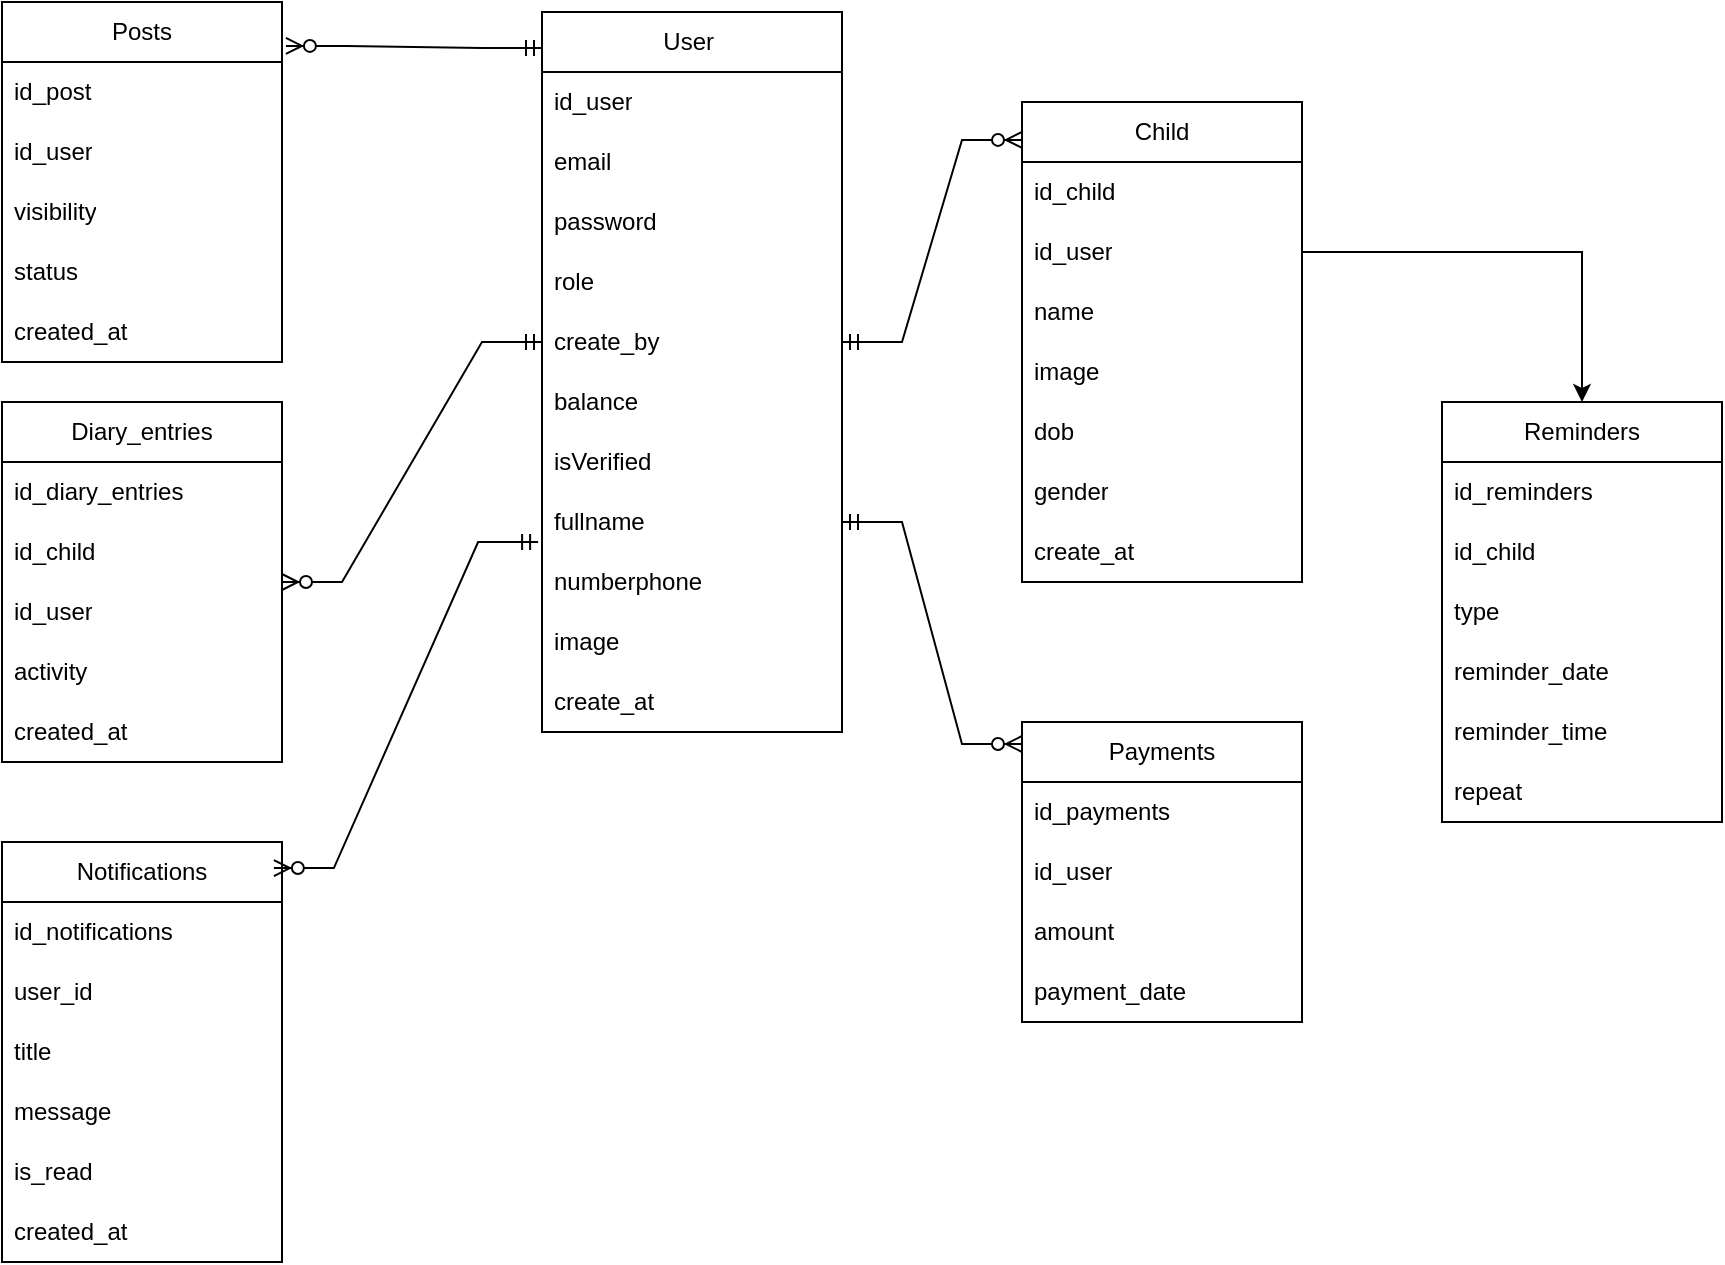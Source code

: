 <mxfile version="27.1.6">
  <diagram name="Trang-1" id="dfRigs13at9_oGxyz8qg">
    <mxGraphModel dx="2253" dy="777" grid="1" gridSize="10" guides="1" tooltips="1" connect="1" arrows="1" fold="1" page="1" pageScale="1" pageWidth="827" pageHeight="1169" math="0" shadow="0">
      <root>
        <mxCell id="0" />
        <mxCell id="1" parent="0" />
        <mxCell id="B8o3VL0zyNEKrHlhs4Ju-1" value="User&amp;nbsp;" style="swimlane;fontStyle=0;childLayout=stackLayout;horizontal=1;startSize=30;horizontalStack=0;resizeParent=1;resizeParentMax=0;resizeLast=0;collapsible=1;marginBottom=0;whiteSpace=wrap;html=1;" parent="1" vertex="1">
          <mxGeometry x="30" y="145" width="150" height="360" as="geometry" />
        </mxCell>
        <mxCell id="B8o3VL0zyNEKrHlhs4Ju-2" value="id_user" style="text;strokeColor=none;fillColor=none;align=left;verticalAlign=middle;spacingLeft=4;spacingRight=4;overflow=hidden;points=[[0,0.5],[1,0.5]];portConstraint=eastwest;rotatable=0;whiteSpace=wrap;html=1;" parent="B8o3VL0zyNEKrHlhs4Ju-1" vertex="1">
          <mxGeometry y="30" width="150" height="30" as="geometry" />
        </mxCell>
        <mxCell id="B8o3VL0zyNEKrHlhs4Ju-3" value="email" style="text;strokeColor=none;fillColor=none;align=left;verticalAlign=middle;spacingLeft=4;spacingRight=4;overflow=hidden;points=[[0,0.5],[1,0.5]];portConstraint=eastwest;rotatable=0;whiteSpace=wrap;html=1;" parent="B8o3VL0zyNEKrHlhs4Ju-1" vertex="1">
          <mxGeometry y="60" width="150" height="30" as="geometry" />
        </mxCell>
        <mxCell id="B8o3VL0zyNEKrHlhs4Ju-4" value="password" style="text;strokeColor=none;fillColor=none;align=left;verticalAlign=middle;spacingLeft=4;spacingRight=4;overflow=hidden;points=[[0,0.5],[1,0.5]];portConstraint=eastwest;rotatable=0;whiteSpace=wrap;html=1;" parent="B8o3VL0zyNEKrHlhs4Ju-1" vertex="1">
          <mxGeometry y="90" width="150" height="30" as="geometry" />
        </mxCell>
        <mxCell id="B8o3VL0zyNEKrHlhs4Ju-16" value="role" style="text;strokeColor=none;fillColor=none;align=left;verticalAlign=middle;spacingLeft=4;spacingRight=4;overflow=hidden;points=[[0,0.5],[1,0.5]];portConstraint=eastwest;rotatable=0;whiteSpace=wrap;html=1;" parent="B8o3VL0zyNEKrHlhs4Ju-1" vertex="1">
          <mxGeometry y="120" width="150" height="30" as="geometry" />
        </mxCell>
        <mxCell id="B8o3VL0zyNEKrHlhs4Ju-18" value="create_by" style="text;strokeColor=none;fillColor=none;align=left;verticalAlign=middle;spacingLeft=4;spacingRight=4;overflow=hidden;points=[[0,0.5],[1,0.5]];portConstraint=eastwest;rotatable=0;whiteSpace=wrap;html=1;" parent="B8o3VL0zyNEKrHlhs4Ju-1" vertex="1">
          <mxGeometry y="150" width="150" height="30" as="geometry" />
        </mxCell>
        <mxCell id="B8o3VL0zyNEKrHlhs4Ju-20" value="balance" style="text;strokeColor=none;fillColor=none;align=left;verticalAlign=middle;spacingLeft=4;spacingRight=4;overflow=hidden;points=[[0,0.5],[1,0.5]];portConstraint=eastwest;rotatable=0;whiteSpace=wrap;html=1;" parent="B8o3VL0zyNEKrHlhs4Ju-1" vertex="1">
          <mxGeometry y="180" width="150" height="30" as="geometry" />
        </mxCell>
        <mxCell id="B8o3VL0zyNEKrHlhs4Ju-19" value="isVerified" style="text;strokeColor=none;fillColor=none;align=left;verticalAlign=middle;spacingLeft=4;spacingRight=4;overflow=hidden;points=[[0,0.5],[1,0.5]];portConstraint=eastwest;rotatable=0;whiteSpace=wrap;html=1;" parent="B8o3VL0zyNEKrHlhs4Ju-1" vertex="1">
          <mxGeometry y="210" width="150" height="30" as="geometry" />
        </mxCell>
        <mxCell id="B8o3VL0zyNEKrHlhs4Ju-22" value="fullname" style="text;strokeColor=none;fillColor=none;align=left;verticalAlign=middle;spacingLeft=4;spacingRight=4;overflow=hidden;points=[[0,0.5],[1,0.5]];portConstraint=eastwest;rotatable=0;whiteSpace=wrap;html=1;" parent="B8o3VL0zyNEKrHlhs4Ju-1" vertex="1">
          <mxGeometry y="240" width="150" height="30" as="geometry" />
        </mxCell>
        <mxCell id="B8o3VL0zyNEKrHlhs4Ju-23" value="numberphone" style="text;strokeColor=none;fillColor=none;align=left;verticalAlign=middle;spacingLeft=4;spacingRight=4;overflow=hidden;points=[[0,0.5],[1,0.5]];portConstraint=eastwest;rotatable=0;whiteSpace=wrap;html=1;" parent="B8o3VL0zyNEKrHlhs4Ju-1" vertex="1">
          <mxGeometry y="270" width="150" height="30" as="geometry" />
        </mxCell>
        <mxCell id="B8o3VL0zyNEKrHlhs4Ju-21" value="image" style="text;strokeColor=none;fillColor=none;align=left;verticalAlign=middle;spacingLeft=4;spacingRight=4;overflow=hidden;points=[[0,0.5],[1,0.5]];portConstraint=eastwest;rotatable=0;whiteSpace=wrap;html=1;" parent="B8o3VL0zyNEKrHlhs4Ju-1" vertex="1">
          <mxGeometry y="300" width="150" height="30" as="geometry" />
        </mxCell>
        <mxCell id="B8o3VL0zyNEKrHlhs4Ju-24" value="create_at" style="text;strokeColor=none;fillColor=none;align=left;verticalAlign=middle;spacingLeft=4;spacingRight=4;overflow=hidden;points=[[0,0.5],[1,0.5]];portConstraint=eastwest;rotatable=0;whiteSpace=wrap;html=1;" parent="B8o3VL0zyNEKrHlhs4Ju-1" vertex="1">
          <mxGeometry y="330" width="150" height="30" as="geometry" />
        </mxCell>
        <mxCell id="B8o3VL0zyNEKrHlhs4Ju-29" value="Child" style="swimlane;fontStyle=0;childLayout=stackLayout;horizontal=1;startSize=30;horizontalStack=0;resizeParent=1;resizeParentMax=0;resizeLast=0;collapsible=1;marginBottom=0;whiteSpace=wrap;html=1;" parent="1" vertex="1">
          <mxGeometry x="270" y="190" width="140" height="240" as="geometry" />
        </mxCell>
        <mxCell id="B8o3VL0zyNEKrHlhs4Ju-30" value="id_child" style="text;strokeColor=none;fillColor=none;align=left;verticalAlign=middle;spacingLeft=4;spacingRight=4;overflow=hidden;points=[[0,0.5],[1,0.5]];portConstraint=eastwest;rotatable=0;whiteSpace=wrap;html=1;" parent="B8o3VL0zyNEKrHlhs4Ju-29" vertex="1">
          <mxGeometry y="30" width="140" height="30" as="geometry" />
        </mxCell>
        <mxCell id="B8o3VL0zyNEKrHlhs4Ju-34" value="id_user" style="text;strokeColor=none;fillColor=none;align=left;verticalAlign=middle;spacingLeft=4;spacingRight=4;overflow=hidden;points=[[0,0.5],[1,0.5]];portConstraint=eastwest;rotatable=0;whiteSpace=wrap;html=1;" parent="B8o3VL0zyNEKrHlhs4Ju-29" vertex="1">
          <mxGeometry y="60" width="140" height="30" as="geometry" />
        </mxCell>
        <mxCell id="B8o3VL0zyNEKrHlhs4Ju-31" value="name" style="text;strokeColor=none;fillColor=none;align=left;verticalAlign=middle;spacingLeft=4;spacingRight=4;overflow=hidden;points=[[0,0.5],[1,0.5]];portConstraint=eastwest;rotatable=0;whiteSpace=wrap;html=1;" parent="B8o3VL0zyNEKrHlhs4Ju-29" vertex="1">
          <mxGeometry y="90" width="140" height="30" as="geometry" />
        </mxCell>
        <mxCell id="B8o3VL0zyNEKrHlhs4Ju-64" value="image" style="text;strokeColor=none;fillColor=none;align=left;verticalAlign=middle;spacingLeft=4;spacingRight=4;overflow=hidden;points=[[0,0.5],[1,0.5]];portConstraint=eastwest;rotatable=0;whiteSpace=wrap;html=1;" parent="B8o3VL0zyNEKrHlhs4Ju-29" vertex="1">
          <mxGeometry y="120" width="140" height="30" as="geometry" />
        </mxCell>
        <mxCell id="B8o3VL0zyNEKrHlhs4Ju-33" value="dob" style="text;strokeColor=none;fillColor=none;align=left;verticalAlign=middle;spacingLeft=4;spacingRight=4;overflow=hidden;points=[[0,0.5],[1,0.5]];portConstraint=eastwest;rotatable=0;whiteSpace=wrap;html=1;" parent="B8o3VL0zyNEKrHlhs4Ju-29" vertex="1">
          <mxGeometry y="150" width="140" height="30" as="geometry" />
        </mxCell>
        <mxCell id="B8o3VL0zyNEKrHlhs4Ju-63" value="gender" style="text;strokeColor=none;fillColor=none;align=left;verticalAlign=middle;spacingLeft=4;spacingRight=4;overflow=hidden;points=[[0,0.5],[1,0.5]];portConstraint=eastwest;rotatable=0;whiteSpace=wrap;html=1;" parent="B8o3VL0zyNEKrHlhs4Ju-29" vertex="1">
          <mxGeometry y="180" width="140" height="30" as="geometry" />
        </mxCell>
        <mxCell id="B8o3VL0zyNEKrHlhs4Ju-35" value="create_at" style="text;strokeColor=none;fillColor=none;align=left;verticalAlign=middle;spacingLeft=4;spacingRight=4;overflow=hidden;points=[[0,0.5],[1,0.5]];portConstraint=eastwest;rotatable=0;whiteSpace=wrap;html=1;" parent="B8o3VL0zyNEKrHlhs4Ju-29" vertex="1">
          <mxGeometry y="210" width="140" height="30" as="geometry" />
        </mxCell>
        <mxCell id="B8o3VL0zyNEKrHlhs4Ju-36" value="Reminders" style="swimlane;fontStyle=0;childLayout=stackLayout;horizontal=1;startSize=30;horizontalStack=0;resizeParent=1;resizeParentMax=0;resizeLast=0;collapsible=1;marginBottom=0;whiteSpace=wrap;html=1;" parent="1" vertex="1">
          <mxGeometry x="480" y="340" width="140" height="210" as="geometry" />
        </mxCell>
        <mxCell id="B8o3VL0zyNEKrHlhs4Ju-40" value="id_reminders" style="text;strokeColor=none;fillColor=none;align=left;verticalAlign=middle;spacingLeft=4;spacingRight=4;overflow=hidden;points=[[0,0.5],[1,0.5]];portConstraint=eastwest;rotatable=0;whiteSpace=wrap;html=1;" parent="B8o3VL0zyNEKrHlhs4Ju-36" vertex="1">
          <mxGeometry y="30" width="140" height="30" as="geometry" />
        </mxCell>
        <mxCell id="B8o3VL0zyNEKrHlhs4Ju-37" value="id_child" style="text;strokeColor=none;fillColor=none;align=left;verticalAlign=middle;spacingLeft=4;spacingRight=4;overflow=hidden;points=[[0,0.5],[1,0.5]];portConstraint=eastwest;rotatable=0;whiteSpace=wrap;html=1;" parent="B8o3VL0zyNEKrHlhs4Ju-36" vertex="1">
          <mxGeometry y="60" width="140" height="30" as="geometry" />
        </mxCell>
        <mxCell id="B8o3VL0zyNEKrHlhs4Ju-38" value="type" style="text;strokeColor=none;fillColor=none;align=left;verticalAlign=middle;spacingLeft=4;spacingRight=4;overflow=hidden;points=[[0,0.5],[1,0.5]];portConstraint=eastwest;rotatable=0;whiteSpace=wrap;html=1;" parent="B8o3VL0zyNEKrHlhs4Ju-36" vertex="1">
          <mxGeometry y="90" width="140" height="30" as="geometry" />
        </mxCell>
        <mxCell id="B8o3VL0zyNEKrHlhs4Ju-42" value="reminder_date" style="text;strokeColor=none;fillColor=none;align=left;verticalAlign=middle;spacingLeft=4;spacingRight=4;overflow=hidden;points=[[0,0.5],[1,0.5]];portConstraint=eastwest;rotatable=0;whiteSpace=wrap;html=1;" parent="B8o3VL0zyNEKrHlhs4Ju-36" vertex="1">
          <mxGeometry y="120" width="140" height="30" as="geometry" />
        </mxCell>
        <mxCell id="B8o3VL0zyNEKrHlhs4Ju-41" value="reminder_time" style="text;strokeColor=none;fillColor=none;align=left;verticalAlign=middle;spacingLeft=4;spacingRight=4;overflow=hidden;points=[[0,0.5],[1,0.5]];portConstraint=eastwest;rotatable=0;whiteSpace=wrap;html=1;" parent="B8o3VL0zyNEKrHlhs4Ju-36" vertex="1">
          <mxGeometry y="150" width="140" height="30" as="geometry" />
        </mxCell>
        <mxCell id="B8o3VL0zyNEKrHlhs4Ju-43" value="repeat" style="text;strokeColor=none;fillColor=none;align=left;verticalAlign=middle;spacingLeft=4;spacingRight=4;overflow=hidden;points=[[0,0.5],[1,0.5]];portConstraint=eastwest;rotatable=0;whiteSpace=wrap;html=1;" parent="B8o3VL0zyNEKrHlhs4Ju-36" vertex="1">
          <mxGeometry y="180" width="140" height="30" as="geometry" />
        </mxCell>
        <mxCell id="B8o3VL0zyNEKrHlhs4Ju-45" value="Diary_entries" style="swimlane;fontStyle=0;childLayout=stackLayout;horizontal=1;startSize=30;horizontalStack=0;resizeParent=1;resizeParentMax=0;resizeLast=0;collapsible=1;marginBottom=0;whiteSpace=wrap;html=1;" parent="1" vertex="1">
          <mxGeometry x="-240" y="340" width="140" height="180" as="geometry">
            <mxRectangle x="280" y="520" width="110" height="30" as="alternateBounds" />
          </mxGeometry>
        </mxCell>
        <mxCell id="B8o3VL0zyNEKrHlhs4Ju-46" value="id_diary_entries" style="text;strokeColor=none;fillColor=none;align=left;verticalAlign=middle;spacingLeft=4;spacingRight=4;overflow=hidden;points=[[0,0.5],[1,0.5]];portConstraint=eastwest;rotatable=0;whiteSpace=wrap;html=1;" parent="B8o3VL0zyNEKrHlhs4Ju-45" vertex="1">
          <mxGeometry y="30" width="140" height="30" as="geometry" />
        </mxCell>
        <mxCell id="B8o3VL0zyNEKrHlhs4Ju-50" value="id_child" style="text;strokeColor=none;fillColor=none;align=left;verticalAlign=middle;spacingLeft=4;spacingRight=4;overflow=hidden;points=[[0,0.5],[1,0.5]];portConstraint=eastwest;rotatable=0;whiteSpace=wrap;html=1;" parent="B8o3VL0zyNEKrHlhs4Ju-45" vertex="1">
          <mxGeometry y="60" width="140" height="30" as="geometry" />
        </mxCell>
        <mxCell id="B8o3VL0zyNEKrHlhs4Ju-51" value="id_user" style="text;strokeColor=none;fillColor=none;align=left;verticalAlign=middle;spacingLeft=4;spacingRight=4;overflow=hidden;points=[[0,0.5],[1,0.5]];portConstraint=eastwest;rotatable=0;whiteSpace=wrap;html=1;" parent="B8o3VL0zyNEKrHlhs4Ju-45" vertex="1">
          <mxGeometry y="90" width="140" height="30" as="geometry" />
        </mxCell>
        <mxCell id="B8o3VL0zyNEKrHlhs4Ju-49" value="activity" style="text;strokeColor=none;fillColor=none;align=left;verticalAlign=middle;spacingLeft=4;spacingRight=4;overflow=hidden;points=[[0,0.5],[1,0.5]];portConstraint=eastwest;rotatable=0;whiteSpace=wrap;html=1;" parent="B8o3VL0zyNEKrHlhs4Ju-45" vertex="1">
          <mxGeometry y="120" width="140" height="30" as="geometry" />
        </mxCell>
        <mxCell id="B8o3VL0zyNEKrHlhs4Ju-52" value="created_at" style="text;strokeColor=none;fillColor=none;align=left;verticalAlign=middle;spacingLeft=4;spacingRight=4;overflow=hidden;points=[[0,0.5],[1,0.5]];portConstraint=eastwest;rotatable=0;whiteSpace=wrap;html=1;" parent="B8o3VL0zyNEKrHlhs4Ju-45" vertex="1">
          <mxGeometry y="150" width="140" height="30" as="geometry" />
        </mxCell>
        <mxCell id="B8o3VL0zyNEKrHlhs4Ju-53" value="Posts" style="swimlane;fontStyle=0;childLayout=stackLayout;horizontal=1;startSize=30;horizontalStack=0;resizeParent=1;resizeParentMax=0;resizeLast=0;collapsible=1;marginBottom=0;whiteSpace=wrap;html=1;" parent="1" vertex="1">
          <mxGeometry x="-240" y="140" width="140" height="180" as="geometry" />
        </mxCell>
        <mxCell id="B8o3VL0zyNEKrHlhs4Ju-54" value="id_post" style="text;strokeColor=none;fillColor=none;align=left;verticalAlign=middle;spacingLeft=4;spacingRight=4;overflow=hidden;points=[[0,0.5],[1,0.5]];portConstraint=eastwest;rotatable=0;whiteSpace=wrap;html=1;" parent="B8o3VL0zyNEKrHlhs4Ju-53" vertex="1">
          <mxGeometry y="30" width="140" height="30" as="geometry" />
        </mxCell>
        <mxCell id="B8o3VL0zyNEKrHlhs4Ju-55" value="id_user" style="text;strokeColor=none;fillColor=none;align=left;verticalAlign=middle;spacingLeft=4;spacingRight=4;overflow=hidden;points=[[0,0.5],[1,0.5]];portConstraint=eastwest;rotatable=0;whiteSpace=wrap;html=1;" parent="B8o3VL0zyNEKrHlhs4Ju-53" vertex="1">
          <mxGeometry y="60" width="140" height="30" as="geometry" />
        </mxCell>
        <mxCell id="B8o3VL0zyNEKrHlhs4Ju-56" value="visibility" style="text;strokeColor=none;fillColor=none;align=left;verticalAlign=middle;spacingLeft=4;spacingRight=4;overflow=hidden;points=[[0,0.5],[1,0.5]];portConstraint=eastwest;rotatable=0;whiteSpace=wrap;html=1;" parent="B8o3VL0zyNEKrHlhs4Ju-53" vertex="1">
          <mxGeometry y="90" width="140" height="30" as="geometry" />
        </mxCell>
        <mxCell id="B8o3VL0zyNEKrHlhs4Ju-59" value="status" style="text;strokeColor=none;fillColor=none;align=left;verticalAlign=middle;spacingLeft=4;spacingRight=4;overflow=hidden;points=[[0,0.5],[1,0.5]];portConstraint=eastwest;rotatable=0;whiteSpace=wrap;html=1;" parent="B8o3VL0zyNEKrHlhs4Ju-53" vertex="1">
          <mxGeometry y="120" width="140" height="30" as="geometry" />
        </mxCell>
        <mxCell id="B8o3VL0zyNEKrHlhs4Ju-58" value="created_at" style="text;strokeColor=none;fillColor=none;align=left;verticalAlign=middle;spacingLeft=4;spacingRight=4;overflow=hidden;points=[[0,0.5],[1,0.5]];portConstraint=eastwest;rotatable=0;whiteSpace=wrap;html=1;" parent="B8o3VL0zyNEKrHlhs4Ju-53" vertex="1">
          <mxGeometry y="150" width="140" height="30" as="geometry" />
        </mxCell>
        <mxCell id="B8o3VL0zyNEKrHlhs4Ju-66" value="Payments" style="swimlane;fontStyle=0;childLayout=stackLayout;horizontal=1;startSize=30;horizontalStack=0;resizeParent=1;resizeParentMax=0;resizeLast=0;collapsible=1;marginBottom=0;whiteSpace=wrap;html=1;" parent="1" vertex="1">
          <mxGeometry x="270" y="500" width="140" height="150" as="geometry" />
        </mxCell>
        <mxCell id="B8o3VL0zyNEKrHlhs4Ju-67" value="id_payments" style="text;strokeColor=none;fillColor=none;align=left;verticalAlign=middle;spacingLeft=4;spacingRight=4;overflow=hidden;points=[[0,0.5],[1,0.5]];portConstraint=eastwest;rotatable=0;whiteSpace=wrap;html=1;" parent="B8o3VL0zyNEKrHlhs4Ju-66" vertex="1">
          <mxGeometry y="30" width="140" height="30" as="geometry" />
        </mxCell>
        <mxCell id="B8o3VL0zyNEKrHlhs4Ju-68" value="id_user" style="text;strokeColor=none;fillColor=none;align=left;verticalAlign=middle;spacingLeft=4;spacingRight=4;overflow=hidden;points=[[0,0.5],[1,0.5]];portConstraint=eastwest;rotatable=0;whiteSpace=wrap;html=1;" parent="B8o3VL0zyNEKrHlhs4Ju-66" vertex="1">
          <mxGeometry y="60" width="140" height="30" as="geometry" />
        </mxCell>
        <mxCell id="B8o3VL0zyNEKrHlhs4Ju-71" value="amount" style="text;strokeColor=none;fillColor=none;align=left;verticalAlign=middle;spacingLeft=4;spacingRight=4;overflow=hidden;points=[[0,0.5],[1,0.5]];portConstraint=eastwest;rotatable=0;whiteSpace=wrap;html=1;" parent="B8o3VL0zyNEKrHlhs4Ju-66" vertex="1">
          <mxGeometry y="90" width="140" height="30" as="geometry" />
        </mxCell>
        <mxCell id="B8o3VL0zyNEKrHlhs4Ju-72" value="payment_date" style="text;strokeColor=none;fillColor=none;align=left;verticalAlign=middle;spacingLeft=4;spacingRight=4;overflow=hidden;points=[[0,0.5],[1,0.5]];portConstraint=eastwest;rotatable=0;whiteSpace=wrap;html=1;" parent="B8o3VL0zyNEKrHlhs4Ju-66" vertex="1">
          <mxGeometry y="120" width="140" height="30" as="geometry" />
        </mxCell>
        <mxCell id="B8o3VL0zyNEKrHlhs4Ju-73" value="Notifications" style="swimlane;fontStyle=0;childLayout=stackLayout;horizontal=1;startSize=30;horizontalStack=0;resizeParent=1;resizeParentMax=0;resizeLast=0;collapsible=1;marginBottom=0;whiteSpace=wrap;html=1;" parent="1" vertex="1">
          <mxGeometry x="-240" y="560" width="140" height="210" as="geometry" />
        </mxCell>
        <mxCell id="B8o3VL0zyNEKrHlhs4Ju-74" value="id_notifications" style="text;strokeColor=none;fillColor=none;align=left;verticalAlign=middle;spacingLeft=4;spacingRight=4;overflow=hidden;points=[[0,0.5],[1,0.5]];portConstraint=eastwest;rotatable=0;whiteSpace=wrap;html=1;" parent="B8o3VL0zyNEKrHlhs4Ju-73" vertex="1">
          <mxGeometry y="30" width="140" height="30" as="geometry" />
        </mxCell>
        <mxCell id="B8o3VL0zyNEKrHlhs4Ju-75" value="user_id" style="text;strokeColor=none;fillColor=none;align=left;verticalAlign=middle;spacingLeft=4;spacingRight=4;overflow=hidden;points=[[0,0.5],[1,0.5]];portConstraint=eastwest;rotatable=0;whiteSpace=wrap;html=1;" parent="B8o3VL0zyNEKrHlhs4Ju-73" vertex="1">
          <mxGeometry y="60" width="140" height="30" as="geometry" />
        </mxCell>
        <mxCell id="B8o3VL0zyNEKrHlhs4Ju-77" value="title" style="text;strokeColor=none;fillColor=none;align=left;verticalAlign=middle;spacingLeft=4;spacingRight=4;overflow=hidden;points=[[0,0.5],[1,0.5]];portConstraint=eastwest;rotatable=0;whiteSpace=wrap;html=1;" parent="B8o3VL0zyNEKrHlhs4Ju-73" vertex="1">
          <mxGeometry y="90" width="140" height="30" as="geometry" />
        </mxCell>
        <mxCell id="B8o3VL0zyNEKrHlhs4Ju-79" value="message" style="text;strokeColor=none;fillColor=none;align=left;verticalAlign=middle;spacingLeft=4;spacingRight=4;overflow=hidden;points=[[0,0.5],[1,0.5]];portConstraint=eastwest;rotatable=0;whiteSpace=wrap;html=1;" parent="B8o3VL0zyNEKrHlhs4Ju-73" vertex="1">
          <mxGeometry y="120" width="140" height="30" as="geometry" />
        </mxCell>
        <mxCell id="B8o3VL0zyNEKrHlhs4Ju-78" value="is_read" style="text;strokeColor=none;fillColor=none;align=left;verticalAlign=middle;spacingLeft=4;spacingRight=4;overflow=hidden;points=[[0,0.5],[1,0.5]];portConstraint=eastwest;rotatable=0;whiteSpace=wrap;html=1;" parent="B8o3VL0zyNEKrHlhs4Ju-73" vertex="1">
          <mxGeometry y="150" width="140" height="30" as="geometry" />
        </mxCell>
        <mxCell id="B8o3VL0zyNEKrHlhs4Ju-76" value="created_at" style="text;strokeColor=none;fillColor=none;align=left;verticalAlign=middle;spacingLeft=4;spacingRight=4;overflow=hidden;points=[[0,0.5],[1,0.5]];portConstraint=eastwest;rotatable=0;whiteSpace=wrap;html=1;" parent="B8o3VL0zyNEKrHlhs4Ju-73" vertex="1">
          <mxGeometry y="180" width="140" height="30" as="geometry" />
        </mxCell>
        <mxCell id="nPV9tokTsG1H5US8bNUS-13" value="" style="edgeStyle=entityRelationEdgeStyle;fontSize=12;html=1;endArrow=ERzeroToMany;startArrow=ERmandOne;rounded=0;exitX=0;exitY=0.05;exitDx=0;exitDy=0;exitPerimeter=0;entryX=1.014;entryY=0.122;entryDx=0;entryDy=0;entryPerimeter=0;" edge="1" parent="1" source="B8o3VL0zyNEKrHlhs4Ju-1" target="B8o3VL0zyNEKrHlhs4Ju-53">
          <mxGeometry width="100" height="100" relative="1" as="geometry">
            <mxPoint x="-150" y="420" as="sourcePoint" />
            <mxPoint x="-50" y="320" as="targetPoint" />
            <Array as="points">
              <mxPoint x="-210" y="390" />
              <mxPoint x="10" y="250" />
              <mxPoint x="-50" y="240" />
              <mxPoint x="40" y="260" />
              <mxPoint x="20" y="250" />
            </Array>
          </mxGeometry>
        </mxCell>
        <mxCell id="nPV9tokTsG1H5US8bNUS-14" value="" style="edgeStyle=entityRelationEdgeStyle;fontSize=12;html=1;endArrow=ERzeroToMany;startArrow=ERmandOne;rounded=0;entryX=0;entryY=0.079;entryDx=0;entryDy=0;entryPerimeter=0;" edge="1" parent="1" source="B8o3VL0zyNEKrHlhs4Ju-18" target="B8o3VL0zyNEKrHlhs4Ju-29">
          <mxGeometry width="100" height="100" relative="1" as="geometry">
            <mxPoint x="207" y="279" as="sourcePoint" />
            <mxPoint x="130" y="400" as="targetPoint" />
            <Array as="points">
              <mxPoint x="-30" y="435" />
              <mxPoint x="190" y="295" />
              <mxPoint x="220" y="305" />
              <mxPoint x="200" y="295" />
              <mxPoint x="310" y="340" />
            </Array>
          </mxGeometry>
        </mxCell>
        <mxCell id="nPV9tokTsG1H5US8bNUS-15" value="" style="edgeStyle=entityRelationEdgeStyle;fontSize=12;html=1;endArrow=ERzeroToMany;startArrow=ERmandOne;rounded=0;" edge="1" parent="1" source="B8o3VL0zyNEKrHlhs4Ju-18" target="B8o3VL0zyNEKrHlhs4Ju-45">
          <mxGeometry width="100" height="100" relative="1" as="geometry">
            <mxPoint x="20" y="340" as="sourcePoint" />
            <mxPoint x="-90" y="449" as="targetPoint" />
            <Array as="points">
              <mxPoint x="-390" y="675" />
              <mxPoint x="-170" y="535" />
              <mxPoint x="-140" y="545" />
              <mxPoint x="-160" y="535" />
              <mxPoint x="-50" y="580" />
            </Array>
          </mxGeometry>
        </mxCell>
        <mxCell id="nPV9tokTsG1H5US8bNUS-16" value="" style="edgeStyle=entityRelationEdgeStyle;fontSize=12;html=1;endArrow=ERzeroToMany;startArrow=ERmandOne;rounded=0;exitX=1;exitY=0.5;exitDx=0;exitDy=0;" edge="1" parent="1" source="B8o3VL0zyNEKrHlhs4Ju-22">
          <mxGeometry width="100" height="100" relative="1" as="geometry">
            <mxPoint x="180" y="550" as="sourcePoint" />
            <mxPoint x="270" y="511" as="targetPoint" />
            <Array as="points">
              <mxPoint x="-30" y="675" />
              <mxPoint x="190" y="535" />
              <mxPoint x="220" y="545" />
              <mxPoint x="200" y="535" />
              <mxPoint x="310" y="580" />
            </Array>
          </mxGeometry>
        </mxCell>
        <mxCell id="nPV9tokTsG1H5US8bNUS-17" style="edgeStyle=orthogonalEdgeStyle;rounded=0;orthogonalLoop=1;jettySize=auto;html=1;entryX=0.5;entryY=0;entryDx=0;entryDy=0;" edge="1" parent="1" source="B8o3VL0zyNEKrHlhs4Ju-34" target="B8o3VL0zyNEKrHlhs4Ju-36">
          <mxGeometry relative="1" as="geometry" />
        </mxCell>
        <mxCell id="nPV9tokTsG1H5US8bNUS-23" value="" style="edgeStyle=entityRelationEdgeStyle;fontSize=12;html=1;endArrow=ERzeroToMany;startArrow=ERmandOne;rounded=0;entryX=0.971;entryY=0.062;entryDx=0;entryDy=0;entryPerimeter=0;exitX=-0.013;exitY=0.833;exitDx=0;exitDy=0;exitPerimeter=0;" edge="1" parent="1" source="B8o3VL0zyNEKrHlhs4Ju-22" target="B8o3VL0zyNEKrHlhs4Ju-73">
          <mxGeometry width="100" height="100" relative="1" as="geometry">
            <mxPoint y="420" as="sourcePoint" />
            <mxPoint x="-150" y="710" as="targetPoint" />
            <Array as="points">
              <mxPoint x="-440" y="955" />
              <mxPoint x="-220" y="815" />
              <mxPoint x="-190" y="825" />
              <mxPoint x="-210" y="815" />
              <mxPoint x="-100" y="860" />
            </Array>
          </mxGeometry>
        </mxCell>
      </root>
    </mxGraphModel>
  </diagram>
</mxfile>
